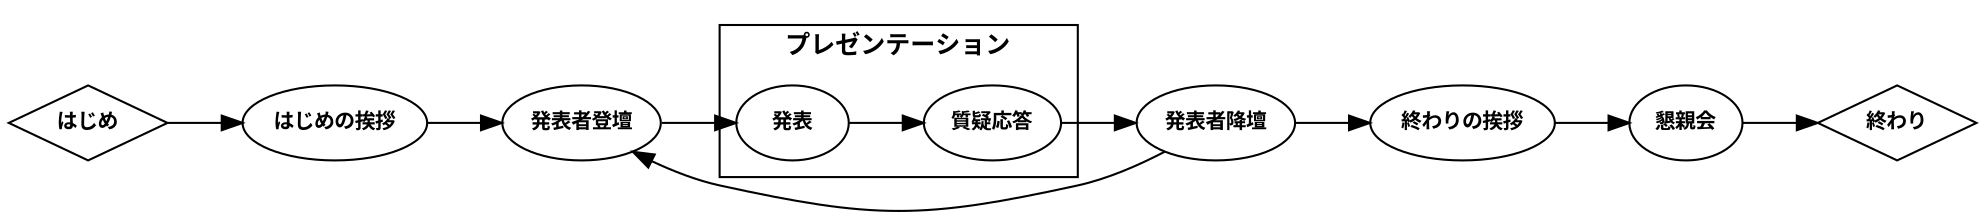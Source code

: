 digraph sample1 {
	graph[
		fontname="Yu Gothic bold";
		layout = dot;
		charset = "UTF-8";
		rankdir = LR;
	];
	node[
		fontname = "Yu Gothic bold";
		fontsize = 10;
	];
	edge[
		fontname="Yu Gothic bold";
		fontsize = 10;
	];

	start[label="はじめ"; group=1; shape=diamond];
	end[label="終わり"; group=1; shape=diamond];

	flow1[label="はじめの挨拶"; group=1];
	flow2[label="発表者登壇"; group=1];

	subgraph cluster0 {
		label = "プレゼンテーション";
		fontsize = 12;

		flow3[label="発表"; group=1];
		flow4[label="質疑応答"; group=1];
	};

	flow5[label="発表者降壇"; group=1];
	flow6[label="終わりの挨拶"; group=1];
	flow7[label="懇親会"; group=1];

	start->flow1->flow2->flow3->flow4->flow5->flow6->flow7->end[weight=999];
	flow2->flow5[dir=back];
}
